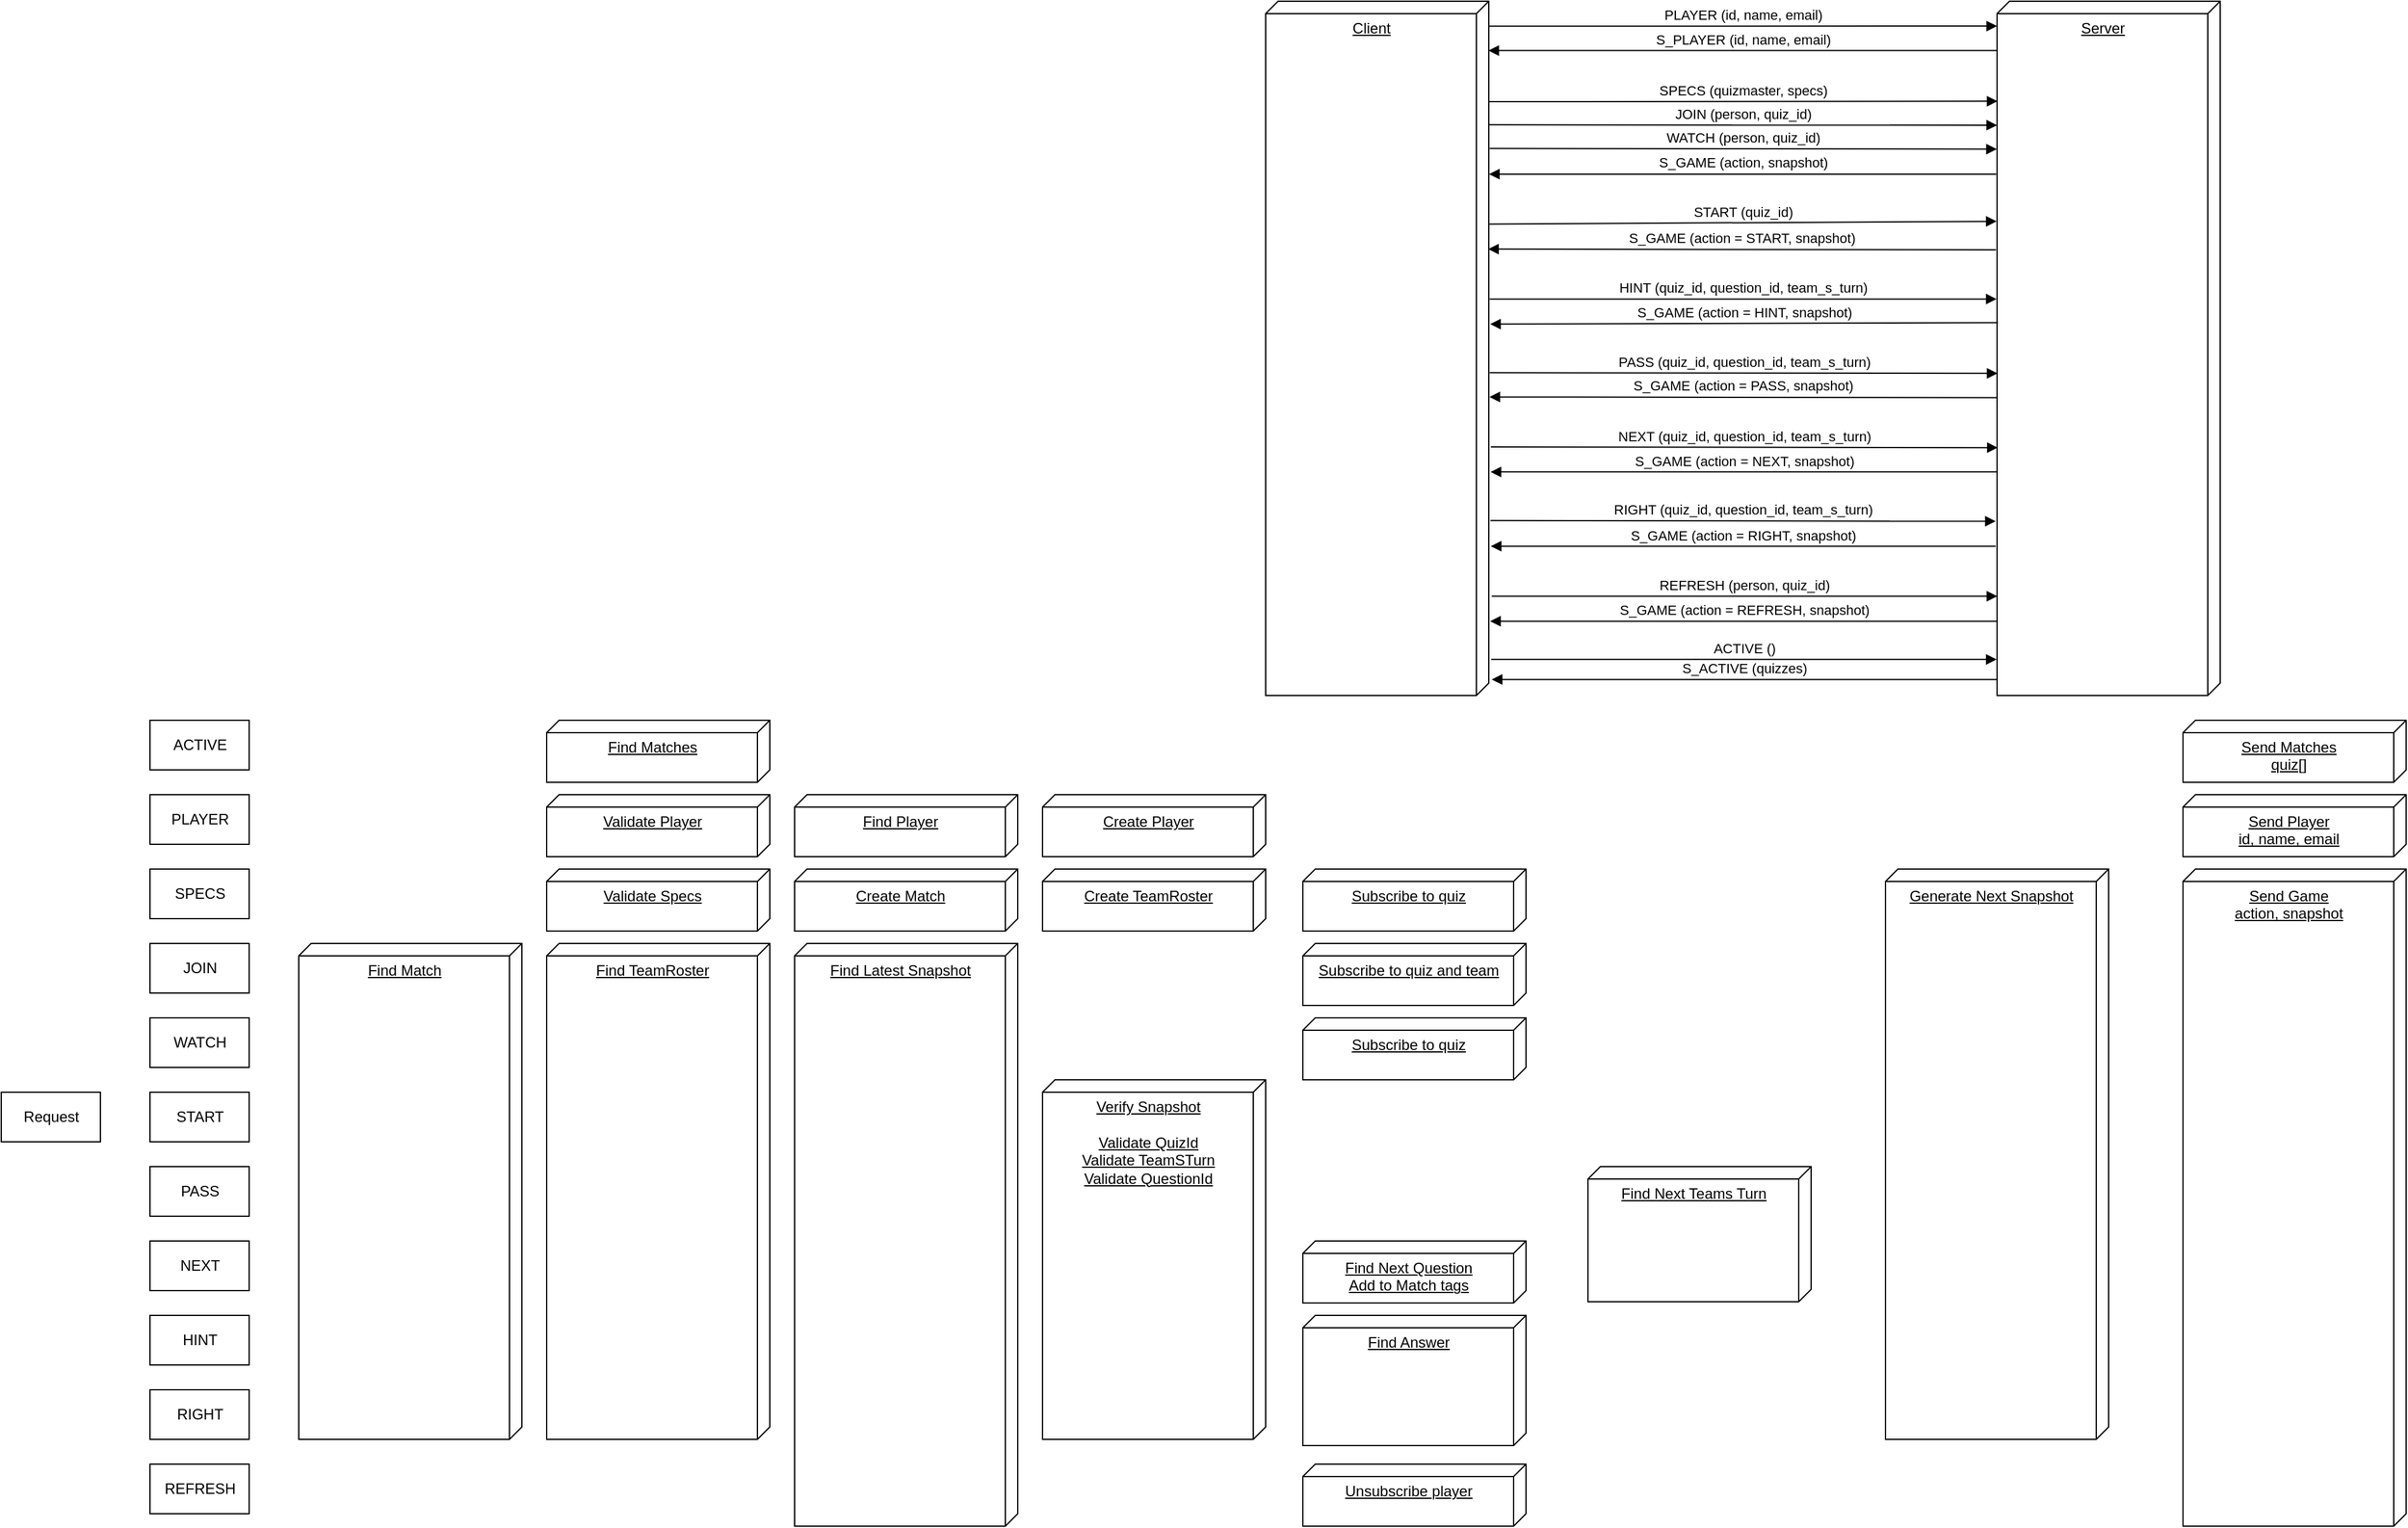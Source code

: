 <mxfile>
    <diagram id="8hOmSmk45YM_-mC-my9K" name="Page-1">
        <mxGraphModel dx="3586" dy="998" grid="1" gridSize="10" guides="1" tooltips="1" connect="1" arrows="1" fold="1" page="1" pageScale="1" pageWidth="827" pageHeight="1169" math="0" shadow="0">
            <root>
                <mxCell id="0"/>
                <mxCell id="1" parent="0"/>
                <mxCell id="7" value="PLAYER (id, name, email)" style="html=1;verticalAlign=bottom;endArrow=block;exitX=0.036;exitY=0;exitDx=0;exitDy=0;exitPerimeter=0;" edge="1" parent="1" source="9">
                    <mxGeometry width="80" relative="1" as="geometry">
                        <mxPoint x="210" y="150" as="sourcePoint"/>
                        <mxPoint x="610" y="140" as="targetPoint"/>
                    </mxGeometry>
                </mxCell>
                <mxCell id="8" value="Server" style="verticalAlign=top;align=center;spacingTop=8;spacingLeft=2;spacingRight=12;shape=cube;size=10;direction=south;fontStyle=4;html=1;" vertex="1" parent="1">
                    <mxGeometry x="610" y="120" width="180" height="560" as="geometry"/>
                </mxCell>
                <mxCell id="9" value="Client" style="verticalAlign=top;align=center;spacingTop=8;spacingLeft=2;spacingRight=12;shape=cube;size=10;direction=south;fontStyle=4;html=1;" vertex="1" parent="1">
                    <mxGeometry x="20" y="120" width="180" height="560" as="geometry"/>
                </mxCell>
                <mxCell id="10" value="S_PLAYER (id, name, email)" style="html=1;verticalAlign=bottom;endArrow=block;entryX=0.071;entryY=0.002;entryDx=0;entryDy=0;entryPerimeter=0;exitX=0.071;exitY=1.002;exitDx=0;exitDy=0;exitPerimeter=0;" edge="1" parent="1" source="8" target="9">
                    <mxGeometry width="80" relative="1" as="geometry">
                        <mxPoint x="608" y="168" as="sourcePoint"/>
                        <mxPoint x="510" y="130" as="targetPoint"/>
                    </mxGeometry>
                </mxCell>
                <mxCell id="11" value="SPECS (quizmaster, specs)" style="html=1;verticalAlign=bottom;endArrow=block;entryX=0.144;entryY=0.998;entryDx=0;entryDy=0;entryPerimeter=0;" edge="1" parent="1" target="8">
                    <mxGeometry width="80" relative="1" as="geometry">
                        <mxPoint x="200" y="201" as="sourcePoint"/>
                        <mxPoint x="620" y="160" as="targetPoint"/>
                    </mxGeometry>
                </mxCell>
                <mxCell id="12" value="S_GAME (action, snapshot)" style="html=1;verticalAlign=bottom;endArrow=block;entryX=0.249;entryY=-0.001;entryDx=0;entryDy=0;entryPerimeter=0;exitX=0.249;exitY=1.004;exitDx=0;exitDy=0;exitPerimeter=0;" edge="1" parent="1" source="8" target="9">
                    <mxGeometry width="80" relative="1" as="geometry">
                        <mxPoint x="609" y="280" as="sourcePoint"/>
                        <mxPoint x="200" y="280" as="targetPoint"/>
                    </mxGeometry>
                </mxCell>
                <mxCell id="13" value="JOIN (person, quiz_id)" style="html=1;verticalAlign=bottom;endArrow=block;exitX=0.178;exitY=0.003;exitDx=0;exitDy=0;exitPerimeter=0;" edge="1" parent="1" source="9">
                    <mxGeometry width="80" relative="1" as="geometry">
                        <mxPoint x="205" y="230" as="sourcePoint"/>
                        <mxPoint x="610" y="220" as="targetPoint"/>
                    </mxGeometry>
                </mxCell>
                <mxCell id="14" value="WATCH (person, quiz_id)" style="html=1;verticalAlign=bottom;endArrow=block;exitX=0.212;exitY=-0.004;exitDx=0;exitDy=0;exitPerimeter=0;entryX=0.213;entryY=1.001;entryDx=0;entryDy=0;entryPerimeter=0;" edge="1" parent="1" source="9" target="8">
                    <mxGeometry width="80" relative="1" as="geometry">
                        <mxPoint x="209.46" y="229.68" as="sourcePoint"/>
                        <mxPoint x="620" y="230" as="targetPoint"/>
                    </mxGeometry>
                </mxCell>
                <mxCell id="15" value="S_GAME (action = START, snapshot)" style="html=1;verticalAlign=bottom;endArrow=block;entryX=0.357;entryY=0.003;entryDx=0;entryDy=0;entryPerimeter=0;exitX=0.358;exitY=1.005;exitDx=0;exitDy=0;exitPerimeter=0;" edge="1" parent="1" source="8" target="9">
                    <mxGeometry width="80" relative="1" as="geometry">
                        <mxPoint x="619.28" y="269.44" as="sourcePoint"/>
                        <mxPoint x="210.18" y="269.44" as="targetPoint"/>
                    </mxGeometry>
                </mxCell>
                <mxCell id="16" value="START (quiz_id)" style="html=1;verticalAlign=bottom;endArrow=block;exitX=0.321;exitY=-0.003;exitDx=0;exitDy=0;exitPerimeter=0;entryX=0.317;entryY=1.002;entryDx=0;entryDy=0;entryPerimeter=0;" edge="1" parent="1" source="9" target="8">
                    <mxGeometry width="80" relative="1" as="geometry">
                        <mxPoint x="210.72" y="248.72" as="sourcePoint"/>
                        <mxPoint x="619.82" y="249.28" as="targetPoint"/>
                    </mxGeometry>
                </mxCell>
                <mxCell id="17" value="S_GAME (action = HINT, snapshot)" style="html=1;verticalAlign=bottom;endArrow=block;entryX=0.465;entryY=-0.006;entryDx=0;entryDy=0;entryPerimeter=0;exitX=0.463;exitY=0.996;exitDx=0;exitDy=0;exitPerimeter=0;" edge="1" parent="1" source="8" target="9">
                    <mxGeometry width="80" relative="1" as="geometry">
                        <mxPoint x="619.1" y="330.48" as="sourcePoint"/>
                        <mxPoint x="209.46" y="329.92" as="targetPoint"/>
                    </mxGeometry>
                </mxCell>
                <mxCell id="18" value="HINT (quiz_id, question_id, team_s_turn)" style="html=1;verticalAlign=bottom;endArrow=block;exitX=0.429;exitY=-0.004;exitDx=0;exitDy=0;exitPerimeter=0;entryX=0.429;entryY=1.002;entryDx=0;entryDy=0;entryPerimeter=0;" edge="1" parent="1" source="9" target="8">
                    <mxGeometry width="80" relative="1" as="geometry">
                        <mxPoint x="210.54" y="309.76" as="sourcePoint"/>
                        <mxPoint x="619.64" y="307.52" as="targetPoint"/>
                    </mxGeometry>
                </mxCell>
                <mxCell id="19" value="S_GAME (action = PASS, snapshot)" style="html=1;verticalAlign=bottom;endArrow=block;exitX=0.571;exitY=0.998;exitDx=0;exitDy=0;exitPerimeter=0;entryX=0.57;entryY=-0.003;entryDx=0;entryDy=0;entryPerimeter=0;" edge="1" parent="1" source="8" target="9">
                    <mxGeometry width="80" relative="1" as="geometry">
                        <mxPoint x="620.72" y="389.28" as="sourcePoint"/>
                        <mxPoint x="203" y="439" as="targetPoint"/>
                    </mxGeometry>
                </mxCell>
                <mxCell id="20" value="PASS (quiz_id, question_id, team_s_turn)" style="html=1;verticalAlign=bottom;endArrow=block;exitX=0.535;exitY=-0.004;exitDx=0;exitDy=0;exitPerimeter=0;entryX=0.536;entryY=0.998;entryDx=0;entryDy=0;entryPerimeter=0;" edge="1" parent="1" source="9" target="8">
                    <mxGeometry width="80" relative="1" as="geometry">
                        <mxPoint x="210.72" y="370.24" as="sourcePoint"/>
                        <mxPoint x="619.64" y="370.24" as="targetPoint"/>
                    </mxGeometry>
                </mxCell>
                <mxCell id="21" value="S_GAME (action = NEXT, snapshot)" style="html=1;verticalAlign=bottom;endArrow=block;entryX=0.678;entryY=-0.008;entryDx=0;entryDy=0;entryPerimeter=0;exitX=0.678;exitY=1;exitDx=0;exitDy=0;exitPerimeter=0;" edge="1" parent="1" source="8" target="9">
                    <mxGeometry width="80" relative="1" as="geometry">
                        <mxPoint x="620.36" y="449.76" as="sourcePoint"/>
                        <mxPoint x="212.7" y="449.2" as="targetPoint"/>
                    </mxGeometry>
                </mxCell>
                <mxCell id="22" value="NEXT (quiz_id, question_id, team_s_turn)" style="html=1;verticalAlign=bottom;endArrow=block;exitX=0.642;exitY=-0.009;exitDx=0;exitDy=0;exitPerimeter=0;entryX=0.643;entryY=0.997;entryDx=0;entryDy=0;entryPerimeter=0;" edge="1" parent="1" source="9" target="8">
                    <mxGeometry width="80" relative="1" as="geometry">
                        <mxPoint x="210.72" y="429.6" as="sourcePoint"/>
                        <mxPoint x="620.36" y="430.16" as="targetPoint"/>
                    </mxGeometry>
                </mxCell>
                <mxCell id="23" value="S_GAME (action = RIGHT, snapshot)" style="html=1;verticalAlign=bottom;endArrow=block;entryX=0.785;entryY=-0.009;entryDx=0;entryDy=0;entryPerimeter=0;exitX=0.785;exitY=1.006;exitDx=0;exitDy=0;exitPerimeter=0;" edge="1" parent="1" source="8" target="9">
                    <mxGeometry width="80" relative="1" as="geometry">
                        <mxPoint x="620" y="509.68" as="sourcePoint"/>
                        <mxPoint x="211.44" y="509.68" as="targetPoint"/>
                    </mxGeometry>
                </mxCell>
                <mxCell id="24" value="RIGHT (quiz_id, question_id, team_s_turn)" style="html=1;verticalAlign=bottom;endArrow=block;exitX=0.748;exitY=-0.007;exitDx=0;exitDy=0;exitPerimeter=0;entryX=0.749;entryY=1.006;entryDx=0;entryDy=0;entryPerimeter=0;" edge="1" parent="1" source="9" target="8">
                    <mxGeometry width="80" relative="1" as="geometry">
                        <mxPoint x="211.62" y="489.52" as="sourcePoint"/>
                        <mxPoint x="620.54" y="490.08" as="targetPoint"/>
                    </mxGeometry>
                </mxCell>
                <mxCell id="25" value="S_GAME (action = REFRESH, snapshot)" style="html=1;verticalAlign=bottom;endArrow=block;entryX=0.893;entryY=-0.006;entryDx=0;entryDy=0;entryPerimeter=0;exitX=0.893;exitY=1;exitDx=0;exitDy=0;exitPerimeter=0;" edge="1" parent="1" source="8" target="9">
                    <mxGeometry width="80" relative="1" as="geometry">
                        <mxPoint x="618.92" y="569.6" as="sourcePoint"/>
                        <mxPoint x="211.62" y="569.6" as="targetPoint"/>
                    </mxGeometry>
                </mxCell>
                <mxCell id="26" value="REFRESH (person, quiz_id)" style="html=1;verticalAlign=bottom;endArrow=block;exitX=0.857;exitY=-0.013;exitDx=0;exitDy=0;exitPerimeter=0;entryX=0.857;entryY=0.999;entryDx=0;entryDy=0;entryPerimeter=0;" edge="1" parent="1" source="9" target="8">
                    <mxGeometry width="80" relative="1" as="geometry">
                        <mxPoint x="211.26" y="548.88" as="sourcePoint"/>
                        <mxPoint x="618.92" y="549.44" as="targetPoint"/>
                    </mxGeometry>
                </mxCell>
                <mxCell id="27" value="Send Player&lt;br&gt;id, name, email" style="verticalAlign=top;align=center;spacingTop=8;spacingLeft=2;spacingRight=12;shape=cube;size=10;direction=south;fontStyle=4;html=1;" vertex="1" parent="1">
                    <mxGeometry x="760" y="760" width="180" height="50" as="geometry"/>
                </mxCell>
                <mxCell id="28" value="Send Game&lt;br&gt;action, snapshot" style="verticalAlign=top;align=center;spacingTop=8;spacingLeft=2;spacingRight=12;shape=cube;size=10;direction=south;fontStyle=4;html=1;" vertex="1" parent="1">
                    <mxGeometry x="760" y="820" width="180" height="530" as="geometry"/>
                </mxCell>
                <mxCell id="29" value="Validate Player" style="verticalAlign=top;align=center;spacingTop=8;spacingLeft=2;spacingRight=12;shape=cube;size=10;direction=south;fontStyle=4;html=1;" vertex="1" parent="1">
                    <mxGeometry x="-560" y="760" width="180" height="50" as="geometry"/>
                </mxCell>
                <mxCell id="30" value="Validate Specs" style="verticalAlign=top;align=center;spacingTop=8;spacingLeft=2;spacingRight=12;shape=cube;size=10;direction=south;fontStyle=4;html=1;" vertex="1" parent="1">
                    <mxGeometry x="-560" y="820" width="180" height="50" as="geometry"/>
                </mxCell>
                <mxCell id="35" value="Request" style="html=1;" vertex="1" parent="1">
                    <mxGeometry x="-1000" y="1000" width="80" height="40" as="geometry"/>
                </mxCell>
                <mxCell id="36" value="PLAYER" style="html=1;" vertex="1" parent="1">
                    <mxGeometry x="-880" y="760" width="80" height="40" as="geometry"/>
                </mxCell>
                <mxCell id="37" value="SPECS" style="html=1;" vertex="1" parent="1">
                    <mxGeometry x="-880" y="820" width="80" height="40" as="geometry"/>
                </mxCell>
                <mxCell id="38" value="JOIN" style="html=1;" vertex="1" parent="1">
                    <mxGeometry x="-880" y="880" width="80" height="40" as="geometry"/>
                </mxCell>
                <mxCell id="40" value="WATCH" style="html=1;" vertex="1" parent="1">
                    <mxGeometry x="-880" y="940" width="80" height="40" as="geometry"/>
                </mxCell>
                <mxCell id="41" value="START" style="html=1;" vertex="1" parent="1">
                    <mxGeometry x="-880" y="1000" width="80" height="40" as="geometry"/>
                </mxCell>
                <mxCell id="42" value="PASS" style="html=1;" vertex="1" parent="1">
                    <mxGeometry x="-880" y="1060" width="80" height="40" as="geometry"/>
                </mxCell>
                <mxCell id="45" value="NEXT" style="html=1;" vertex="1" parent="1">
                    <mxGeometry x="-880" y="1120" width="80" height="40" as="geometry"/>
                </mxCell>
                <mxCell id="46" value="HINT" style="html=1;" vertex="1" parent="1">
                    <mxGeometry x="-880" y="1180" width="80" height="40" as="geometry"/>
                </mxCell>
                <mxCell id="47" value="RIGHT" style="html=1;" vertex="1" parent="1">
                    <mxGeometry x="-880" y="1240" width="80" height="40" as="geometry"/>
                </mxCell>
                <mxCell id="48" value="REFRESH" style="html=1;" vertex="1" parent="1">
                    <mxGeometry x="-880" y="1300" width="80" height="40" as="geometry"/>
                </mxCell>
                <mxCell id="52" value="Find Player" style="verticalAlign=top;align=center;spacingTop=8;spacingLeft=2;spacingRight=12;shape=cube;size=10;direction=south;fontStyle=4;html=1;" vertex="1" parent="1">
                    <mxGeometry x="-360" y="760" width="180" height="50" as="geometry"/>
                </mxCell>
                <mxCell id="53" value="Create Player" style="verticalAlign=top;align=center;spacingTop=8;spacingLeft=2;spacingRight=12;shape=cube;size=10;direction=south;fontStyle=4;html=1;" vertex="1" parent="1">
                    <mxGeometry x="-160" y="760" width="180" height="50" as="geometry"/>
                </mxCell>
                <mxCell id="54" value="Find TeamRoster" style="verticalAlign=top;align=center;spacingTop=8;spacingLeft=2;spacingRight=12;shape=cube;size=10;direction=south;fontStyle=4;html=1;" vertex="1" parent="1">
                    <mxGeometry x="-560" y="880" width="180" height="400" as="geometry"/>
                </mxCell>
                <mxCell id="56" value="Unsubscribe player" style="verticalAlign=top;align=center;spacingTop=8;spacingLeft=2;spacingRight=12;shape=cube;size=10;direction=south;fontStyle=4;html=1;" vertex="1" parent="1">
                    <mxGeometry x="50" y="1300" width="180" height="50" as="geometry"/>
                </mxCell>
                <mxCell id="57" value="Find Match" style="verticalAlign=top;align=center;spacingTop=8;spacingLeft=2;spacingRight=12;shape=cube;size=10;direction=south;fontStyle=4;html=1;" vertex="1" parent="1">
                    <mxGeometry x="-760" y="880" width="180" height="400" as="geometry"/>
                </mxCell>
                <mxCell id="58" value="Find Latest Snapshot" style="verticalAlign=top;align=center;spacingTop=8;spacingLeft=2;spacingRight=12;shape=cube;size=10;direction=south;fontStyle=4;html=1;" vertex="1" parent="1">
                    <mxGeometry x="-360" y="880" width="180" height="470" as="geometry"/>
                </mxCell>
                <mxCell id="61" value="Create Match" style="verticalAlign=top;align=center;spacingTop=8;spacingLeft=2;spacingRight=12;shape=cube;size=10;direction=south;fontStyle=4;html=1;" vertex="1" parent="1">
                    <mxGeometry x="-360" y="820" width="180" height="50" as="geometry"/>
                </mxCell>
                <mxCell id="62" value="Verify Snapshot&lt;br&gt;&lt;br&gt;Validate QuizId&lt;br&gt;Validate TeamSTurn&lt;br&gt;Validate QuestionId" style="verticalAlign=top;align=center;spacingTop=8;spacingLeft=2;spacingRight=12;shape=cube;size=10;direction=south;fontStyle=4;html=1;" vertex="1" parent="1">
                    <mxGeometry x="-160" y="990" width="180" height="290" as="geometry"/>
                </mxCell>
                <mxCell id="63" value="Find Next Question &lt;br&gt;Add to Match tags" style="verticalAlign=top;align=center;spacingTop=8;spacingLeft=2;spacingRight=12;shape=cube;size=10;direction=south;fontStyle=4;html=1;" vertex="1" parent="1">
                    <mxGeometry x="50" y="1120" width="180" height="50" as="geometry"/>
                </mxCell>
                <mxCell id="64" value="Generate Next Snapshot" style="verticalAlign=top;align=center;spacingTop=8;spacingLeft=2;spacingRight=12;shape=cube;size=10;direction=south;fontStyle=4;html=1;" vertex="1" parent="1">
                    <mxGeometry x="520" y="820" width="180" height="460" as="geometry"/>
                </mxCell>
                <mxCell id="66" value="Find Answer" style="verticalAlign=top;align=center;spacingTop=8;spacingLeft=2;spacingRight=12;shape=cube;size=10;direction=south;fontStyle=4;html=1;" vertex="1" parent="1">
                    <mxGeometry x="50" y="1180" width="180" height="105" as="geometry"/>
                </mxCell>
                <mxCell id="67" value="ACTIVE" style="html=1;" vertex="1" parent="1">
                    <mxGeometry x="-880" y="700" width="80" height="40" as="geometry"/>
                </mxCell>
                <mxCell id="68" value="Find Matches" style="verticalAlign=top;align=center;spacingTop=8;spacingLeft=2;spacingRight=12;shape=cube;size=10;direction=south;fontStyle=4;html=1;" vertex="1" parent="1">
                    <mxGeometry x="-560" y="700" width="180" height="50" as="geometry"/>
                </mxCell>
                <mxCell id="69" value="Send Matches&lt;br&gt;quiz[]" style="verticalAlign=top;align=center;spacingTop=8;spacingLeft=2;spacingRight=12;shape=cube;size=10;direction=south;fontStyle=4;html=1;" vertex="1" parent="1">
                    <mxGeometry x="760" y="700" width="180" height="50" as="geometry"/>
                </mxCell>
                <mxCell id="70" value="S_ACTIVE (quizzes)" style="html=1;verticalAlign=bottom;endArrow=block;entryX=0.977;entryY=-0.013;entryDx=0;entryDy=0;entryPerimeter=0;exitX=0.977;exitY=0.998;exitDx=0;exitDy=0;exitPerimeter=0;" edge="1" parent="1" source="8" target="9">
                    <mxGeometry width="80" relative="1" as="geometry">
                        <mxPoint x="620" y="630.08" as="sourcePoint"/>
                        <mxPoint x="211.08" y="630.08" as="targetPoint"/>
                    </mxGeometry>
                </mxCell>
                <mxCell id="71" value="ACTIVE ()" style="html=1;verticalAlign=bottom;endArrow=block;exitX=0.948;exitY=-0.011;exitDx=0;exitDy=0;exitPerimeter=0;entryX=0.948;entryY=1.002;entryDx=0;entryDy=0;entryPerimeter=0;" edge="1" parent="1" source="9" target="8">
                    <mxGeometry width="80" relative="1" as="geometry">
                        <mxPoint x="212.34" y="609.92" as="sourcePoint"/>
                        <mxPoint x="620.18" y="609.92" as="targetPoint"/>
                    </mxGeometry>
                </mxCell>
                <mxCell id="72" value="Create TeamRoster" style="verticalAlign=top;align=center;spacingTop=8;spacingLeft=2;spacingRight=12;shape=cube;size=10;direction=south;fontStyle=4;html=1;" vertex="1" parent="1">
                    <mxGeometry x="-160" y="820" width="180" height="50" as="geometry"/>
                </mxCell>
                <mxCell id="76" value="Subscribe to quiz and team" style="verticalAlign=top;align=center;spacingTop=8;spacingLeft=2;spacingRight=12;shape=cube;size=10;direction=south;fontStyle=4;html=1;" vertex="1" parent="1">
                    <mxGeometry x="50" y="880" width="180" height="50" as="geometry"/>
                </mxCell>
                <mxCell id="77" value="Subscribe to quiz" style="verticalAlign=top;align=center;spacingTop=8;spacingLeft=2;spacingRight=12;shape=cube;size=10;direction=south;fontStyle=4;html=1;" vertex="1" parent="1">
                    <mxGeometry x="50" y="940" width="180" height="50" as="geometry"/>
                </mxCell>
                <mxCell id="78" value="Subscribe to quiz" style="verticalAlign=top;align=center;spacingTop=8;spacingLeft=2;spacingRight=12;shape=cube;size=10;direction=south;fontStyle=4;html=1;" vertex="1" parent="1">
                    <mxGeometry x="50" y="820" width="180" height="50" as="geometry"/>
                </mxCell>
                <mxCell id="80" value="Find Next Teams Turn" style="verticalAlign=top;align=center;spacingTop=8;spacingLeft=2;spacingRight=12;shape=cube;size=10;direction=south;fontStyle=4;html=1;" vertex="1" parent="1">
                    <mxGeometry x="280" y="1060" width="180" height="109" as="geometry"/>
                </mxCell>
            </root>
        </mxGraphModel>
    </diagram>
</mxfile>